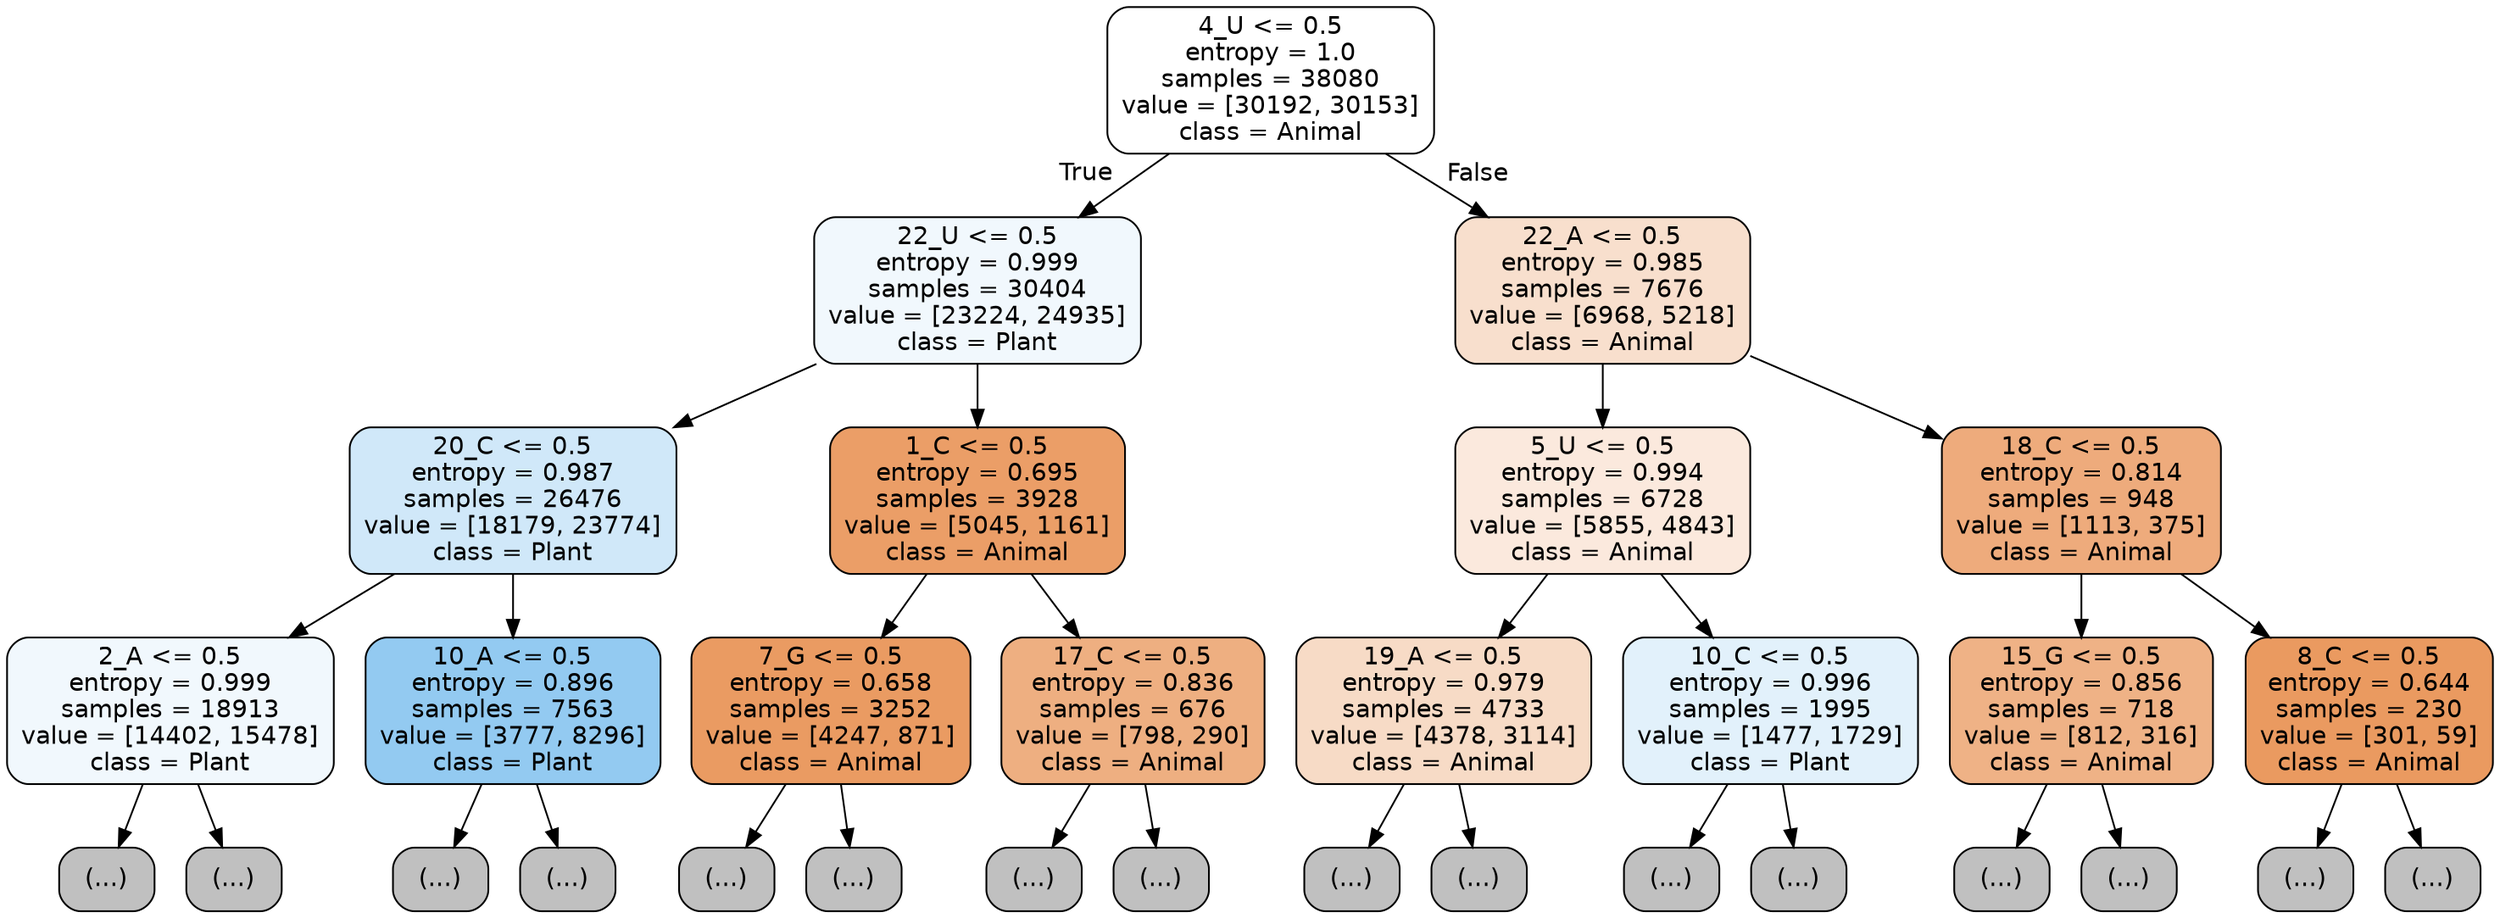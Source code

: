 digraph Tree {
node [shape=box, style="filled, rounded", color="black", fontname="helvetica"] ;
edge [fontname="helvetica"] ;
0 [label="4_U <= 0.5\nentropy = 1.0\nsamples = 38080\nvalue = [30192, 30153]\nclass = Animal", fillcolor="#ffffff"] ;
1 [label="22_U <= 0.5\nentropy = 0.999\nsamples = 30404\nvalue = [23224, 24935]\nclass = Plant", fillcolor="#f1f8fd"] ;
0 -> 1 [labeldistance=2.5, labelangle=45, headlabel="True"] ;
2 [label="20_C <= 0.5\nentropy = 0.987\nsamples = 26476\nvalue = [18179, 23774]\nclass = Plant", fillcolor="#d0e8f9"] ;
1 -> 2 ;
3 [label="2_A <= 0.5\nentropy = 0.999\nsamples = 18913\nvalue = [14402, 15478]\nclass = Plant", fillcolor="#f1f8fd"] ;
2 -> 3 ;
4 [label="(...)", fillcolor="#C0C0C0"] ;
3 -> 4 ;
6531 [label="(...)", fillcolor="#C0C0C0"] ;
3 -> 6531 ;
8638 [label="10_A <= 0.5\nentropy = 0.896\nsamples = 7563\nvalue = [3777, 8296]\nclass = Plant", fillcolor="#93caf1"] ;
2 -> 8638 ;
8639 [label="(...)", fillcolor="#C0C0C0"] ;
8638 -> 8639 ;
10700 [label="(...)", fillcolor="#C0C0C0"] ;
8638 -> 10700 ;
11281 [label="1_C <= 0.5\nentropy = 0.695\nsamples = 3928\nvalue = [5045, 1161]\nclass = Animal", fillcolor="#eb9e67"] ;
1 -> 11281 ;
11282 [label="7_G <= 0.5\nentropy = 0.658\nsamples = 3252\nvalue = [4247, 871]\nclass = Animal", fillcolor="#ea9b62"] ;
11281 -> 11282 ;
11283 [label="(...)", fillcolor="#C0C0C0"] ;
11282 -> 11283 ;
12156 [label="(...)", fillcolor="#C0C0C0"] ;
11282 -> 12156 ;
12497 [label="17_C <= 0.5\nentropy = 0.836\nsamples = 676\nvalue = [798, 290]\nclass = Animal", fillcolor="#eeaf81"] ;
11281 -> 12497 ;
12498 [label="(...)", fillcolor="#C0C0C0"] ;
12497 -> 12498 ;
12699 [label="(...)", fillcolor="#C0C0C0"] ;
12497 -> 12699 ;
12780 [label="22_A <= 0.5\nentropy = 0.985\nsamples = 7676\nvalue = [6968, 5218]\nclass = Animal", fillcolor="#f8dfcd"] ;
0 -> 12780 [labeldistance=2.5, labelangle=-45, headlabel="False"] ;
12781 [label="5_U <= 0.5\nentropy = 0.994\nsamples = 6728\nvalue = [5855, 4843]\nclass = Animal", fillcolor="#fbe9dd"] ;
12780 -> 12781 ;
12782 [label="19_A <= 0.5\nentropy = 0.979\nsamples = 4733\nvalue = [4378, 3114]\nclass = Animal", fillcolor="#f7dbc6"] ;
12781 -> 12782 ;
12783 [label="(...)", fillcolor="#C0C0C0"] ;
12782 -> 12783 ;
14712 [label="(...)", fillcolor="#C0C0C0"] ;
12782 -> 14712 ;
15325 [label="10_C <= 0.5\nentropy = 0.996\nsamples = 1995\nvalue = [1477, 1729]\nclass = Plant", fillcolor="#e2f1fb"] ;
12781 -> 15325 ;
15326 [label="(...)", fillcolor="#C0C0C0"] ;
15325 -> 15326 ;
16077 [label="(...)", fillcolor="#C0C0C0"] ;
15325 -> 16077 ;
16246 [label="18_C <= 0.5\nentropy = 0.814\nsamples = 948\nvalue = [1113, 375]\nclass = Animal", fillcolor="#eeab7c"] ;
12780 -> 16246 ;
16247 [label="15_G <= 0.5\nentropy = 0.856\nsamples = 718\nvalue = [812, 316]\nclass = Animal", fillcolor="#efb286"] ;
16246 -> 16247 ;
16248 [label="(...)", fillcolor="#C0C0C0"] ;
16247 -> 16248 ;
16497 [label="(...)", fillcolor="#C0C0C0"] ;
16247 -> 16497 ;
16598 [label="8_C <= 0.5\nentropy = 0.644\nsamples = 230\nvalue = [301, 59]\nclass = Animal", fillcolor="#ea9a60"] ;
16246 -> 16598 ;
16599 [label="(...)", fillcolor="#C0C0C0"] ;
16598 -> 16599 ;
16664 [label="(...)", fillcolor="#C0C0C0"] ;
16598 -> 16664 ;
}